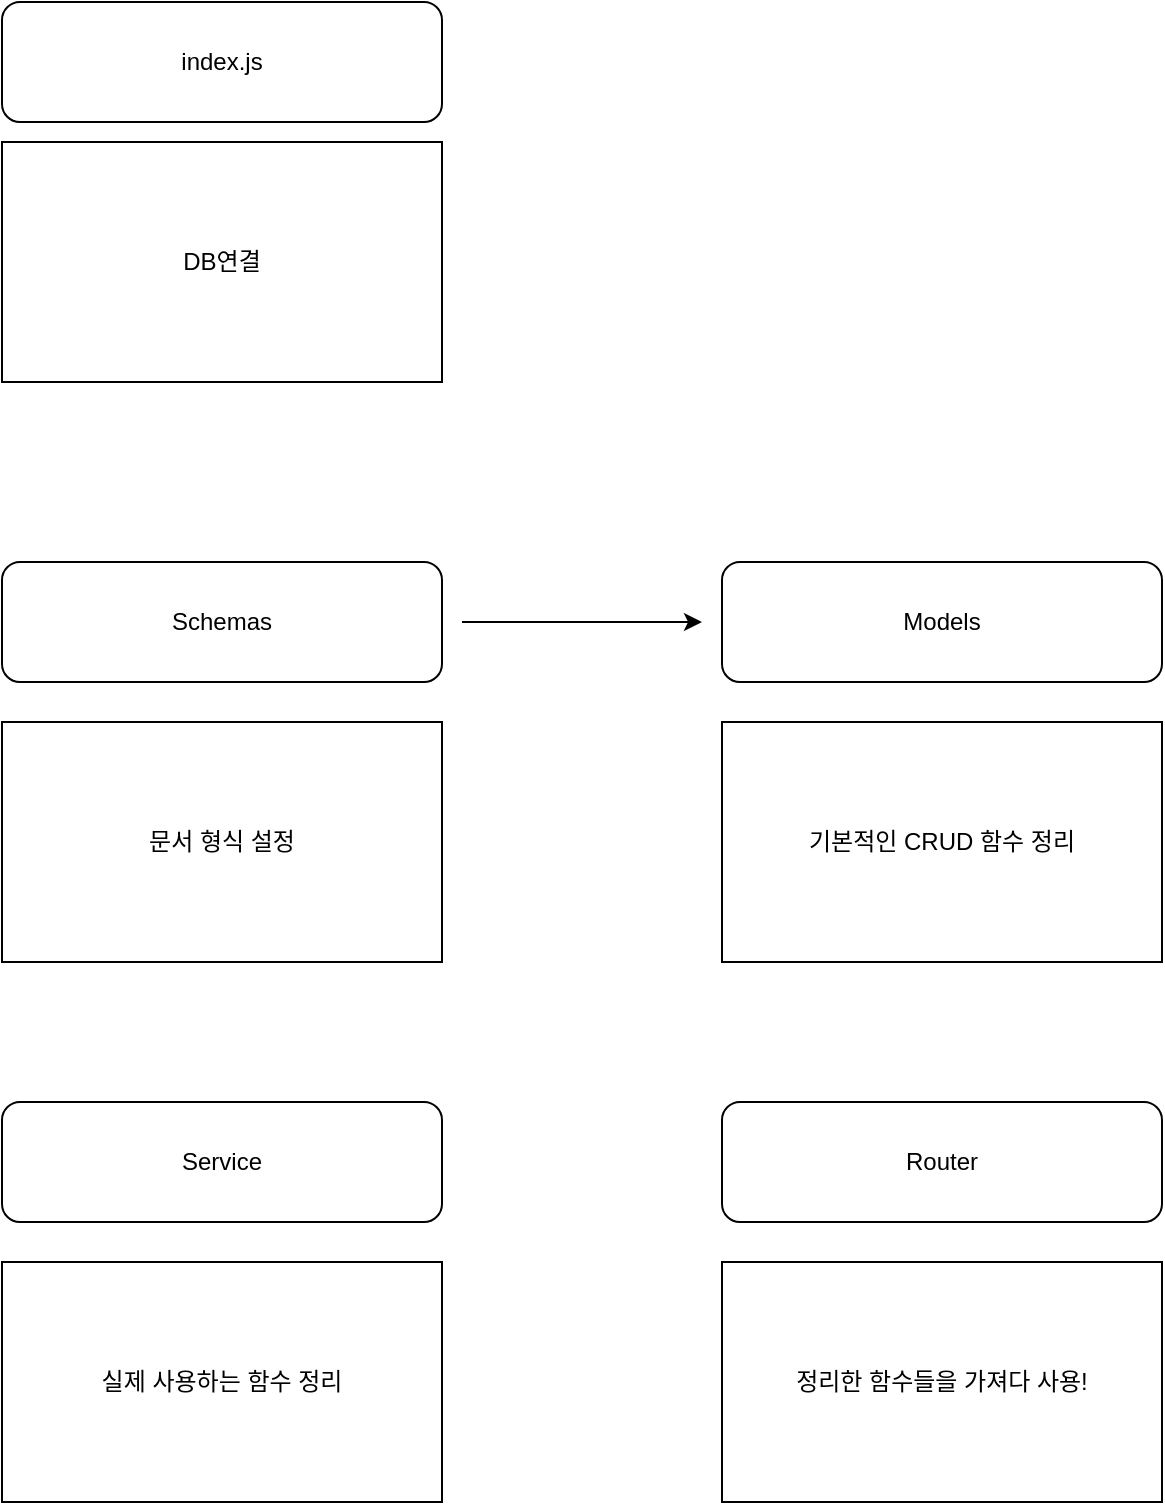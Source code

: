 <mxfile version="20.2.6" type="github">
  <diagram id="XPQXRGtO2yzyQCLPdted" name="페이지-1">
    <mxGraphModel dx="825" dy="865" grid="1" gridSize="10" guides="1" tooltips="1" connect="1" arrows="1" fold="1" page="1" pageScale="1" pageWidth="2000" pageHeight="2000" math="0" shadow="0">
      <root>
        <mxCell id="0" />
        <mxCell id="1" parent="0" />
        <mxCell id="QQgEo8uDe4tmEbUrEAUi-2" value="Schemas" style="rounded=1;whiteSpace=wrap;html=1;" parent="1" vertex="1">
          <mxGeometry x="60" y="310" width="220" height="60" as="geometry" />
        </mxCell>
        <mxCell id="QQgEo8uDe4tmEbUrEAUi-3" value="Models" style="rounded=1;whiteSpace=wrap;html=1;" parent="1" vertex="1">
          <mxGeometry x="420" y="310" width="220" height="60" as="geometry" />
        </mxCell>
        <mxCell id="QQgEo8uDe4tmEbUrEAUi-4" value="문서 형식 설정&lt;br&gt;" style="rounded=0;whiteSpace=wrap;html=1;" parent="1" vertex="1">
          <mxGeometry x="60" y="390" width="220" height="120" as="geometry" />
        </mxCell>
        <mxCell id="QQgEo8uDe4tmEbUrEAUi-5" value="기본적인 CRUD 함수 정리" style="rounded=0;whiteSpace=wrap;html=1;" parent="1" vertex="1">
          <mxGeometry x="420" y="390" width="220" height="120" as="geometry" />
        </mxCell>
        <mxCell id="QQgEo8uDe4tmEbUrEAUi-6" value="" style="endArrow=classic;html=1;rounded=0;" parent="1" edge="1">
          <mxGeometry width="50" height="50" relative="1" as="geometry">
            <mxPoint x="290" y="340" as="sourcePoint" />
            <mxPoint x="410" y="340" as="targetPoint" />
          </mxGeometry>
        </mxCell>
        <mxCell id="QQgEo8uDe4tmEbUrEAUi-8" value="index.js" style="rounded=1;whiteSpace=wrap;html=1;" parent="1" vertex="1">
          <mxGeometry x="60" y="30" width="220" height="60" as="geometry" />
        </mxCell>
        <mxCell id="QQgEo8uDe4tmEbUrEAUi-9" value="DB연결" style="rounded=0;whiteSpace=wrap;html=1;" parent="1" vertex="1">
          <mxGeometry x="60" y="100" width="220" height="120" as="geometry" />
        </mxCell>
        <mxCell id="QQgEo8uDe4tmEbUrEAUi-10" value="Service" style="rounded=1;whiteSpace=wrap;html=1;" parent="1" vertex="1">
          <mxGeometry x="60" y="580" width="220" height="60" as="geometry" />
        </mxCell>
        <mxCell id="QQgEo8uDe4tmEbUrEAUi-11" value="실제 사용하는 함수 정리" style="rounded=0;whiteSpace=wrap;html=1;" parent="1" vertex="1">
          <mxGeometry x="60" y="660" width="220" height="120" as="geometry" />
        </mxCell>
        <mxCell id="QQgEo8uDe4tmEbUrEAUi-13" value="Router" style="rounded=1;whiteSpace=wrap;html=1;" parent="1" vertex="1">
          <mxGeometry x="420" y="580" width="220" height="60" as="geometry" />
        </mxCell>
        <mxCell id="QQgEo8uDe4tmEbUrEAUi-14" value="정리한 함수들을 가져다 사용!" style="rounded=0;whiteSpace=wrap;html=1;" parent="1" vertex="1">
          <mxGeometry x="420" y="660" width="220" height="120" as="geometry" />
        </mxCell>
      </root>
    </mxGraphModel>
  </diagram>
</mxfile>

